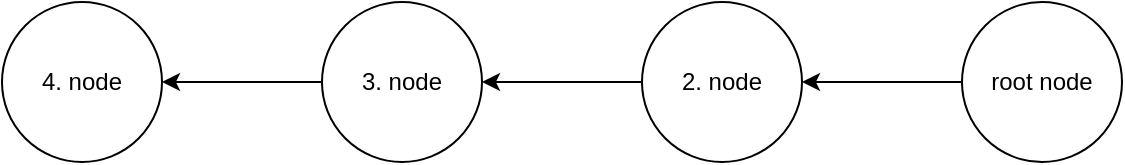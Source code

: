 <mxfile version="15.7.3" type="device"><diagram id="7coF0Nb9fZepGsk7QCrj" name="Page-1"><mxGraphModel dx="1422" dy="873" grid="1" gridSize="10" guides="1" tooltips="1" connect="1" arrows="1" fold="1" page="1" pageScale="1" pageWidth="560" pageHeight="80" math="0" shadow="0"><root><mxCell id="0"/><mxCell id="1" parent="0"/><mxCell id="QFiyx0AFMJocte1bkNoK-5" style="edgeStyle=orthogonalEdgeStyle;rounded=0;orthogonalLoop=1;jettySize=auto;html=1;exitX=0;exitY=0.5;exitDx=0;exitDy=0;" edge="1" parent="1" source="QFiyx0AFMJocte1bkNoK-1" target="QFiyx0AFMJocte1bkNoK-2"><mxGeometry relative="1" as="geometry"/></mxCell><mxCell id="QFiyx0AFMJocte1bkNoK-1" value="root node" style="ellipse;whiteSpace=wrap;html=1;aspect=fixed;" vertex="1" parent="1"><mxGeometry x="480" width="80" height="80" as="geometry"/></mxCell><mxCell id="QFiyx0AFMJocte1bkNoK-6" style="edgeStyle=orthogonalEdgeStyle;rounded=0;orthogonalLoop=1;jettySize=auto;html=1;exitX=0;exitY=0.5;exitDx=0;exitDy=0;" edge="1" parent="1" source="QFiyx0AFMJocte1bkNoK-2" target="QFiyx0AFMJocte1bkNoK-3"><mxGeometry relative="1" as="geometry"/></mxCell><mxCell id="QFiyx0AFMJocte1bkNoK-2" value="2. node" style="ellipse;whiteSpace=wrap;html=1;aspect=fixed;" vertex="1" parent="1"><mxGeometry x="320" width="80" height="80" as="geometry"/></mxCell><mxCell id="QFiyx0AFMJocte1bkNoK-7" style="edgeStyle=orthogonalEdgeStyle;rounded=0;orthogonalLoop=1;jettySize=auto;html=1;exitX=0;exitY=0.5;exitDx=0;exitDy=0;" edge="1" parent="1" source="QFiyx0AFMJocte1bkNoK-3" target="QFiyx0AFMJocte1bkNoK-4"><mxGeometry relative="1" as="geometry"/></mxCell><mxCell id="QFiyx0AFMJocte1bkNoK-3" value="3. node" style="ellipse;whiteSpace=wrap;html=1;aspect=fixed;" vertex="1" parent="1"><mxGeometry x="160" width="80" height="80" as="geometry"/></mxCell><mxCell id="QFiyx0AFMJocte1bkNoK-4" value="4. node" style="ellipse;whiteSpace=wrap;html=1;aspect=fixed;" vertex="1" parent="1"><mxGeometry width="80" height="80" as="geometry"/></mxCell></root></mxGraphModel></diagram></mxfile>